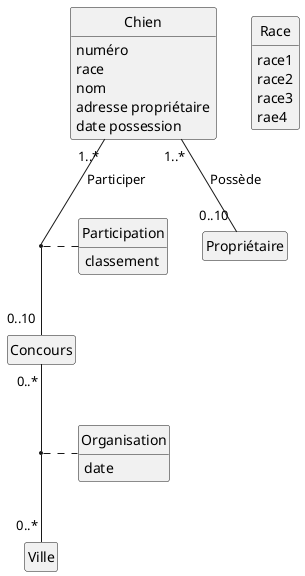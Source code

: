 @startuml Titre
'--------------------------------
' Parametres pour le dessin
'--------------------------------
hide circle
hide empty members
hide empty methods
'--------------------------------

class Chien
{
    numéro
    race
    nom
    adresse propriétaire
    date possession

}

class Propriétaire
{


}

class Race
{
    race1
    race2
    race3
    rae4

}

class Concours 
{



}

class Participation
{
    classement
}

class Ville
{

}

class Organisation
{
    date
}


Chien "1..*" -- "0..10" Propriétaire : Possède
Chien "1..*" -- "0..10" Concours : Participer
Concours "0..*" -- "0..*" Ville 

(Chien, Concours) . Participation
(Concours, Ville). Organisation


@enduml